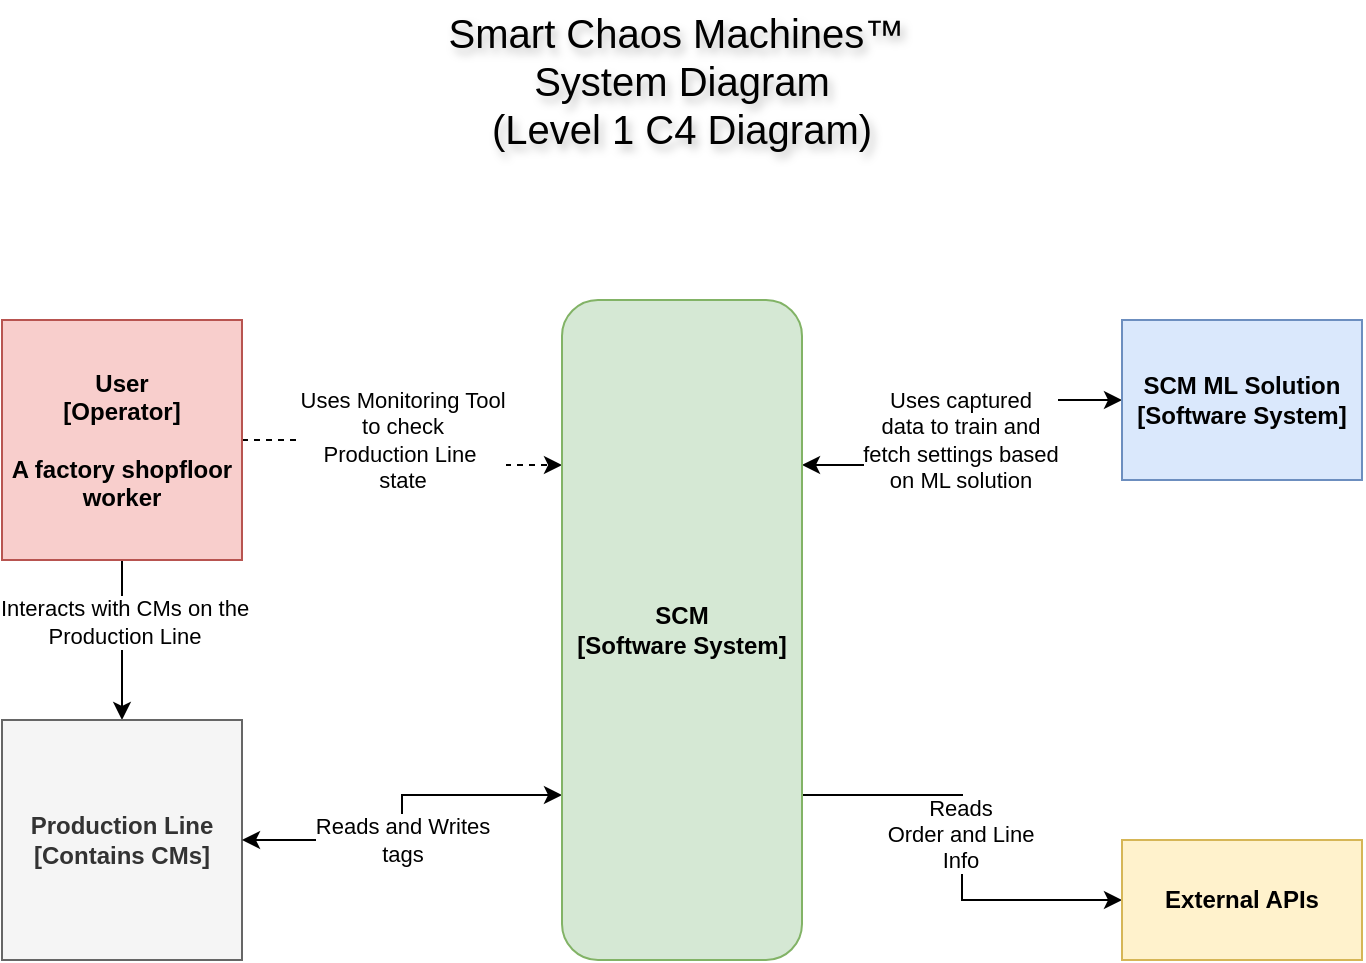 <mxfile version="28.0.7">
  <diagram name="Page-1" id="cWd7Vi0j8GFN_4mYh6tr">
    <mxGraphModel dx="1393" dy="930" grid="1" gridSize="10" guides="1" tooltips="1" connect="1" arrows="1" fold="1" page="1" pageScale="1" pageWidth="850" pageHeight="1100" math="0" shadow="0">
      <root>
        <mxCell id="0" />
        <mxCell id="1" parent="0" />
        <mxCell id="HP2z8tOIuhr0iAeGJz0d-1" value="Smart Chaos Machines™&amp;nbsp;&lt;div&gt;System Diagram&lt;/div&gt;&lt;div&gt;(Level 1 C4 Diagram)&lt;/div&gt;" style="text;html=1;align=center;verticalAlign=middle;whiteSpace=wrap;rounded=0;fontSize=20;textShadow=1;" vertex="1" parent="1">
          <mxGeometry x="280" y="40" width="280" height="80" as="geometry" />
        </mxCell>
        <mxCell id="HP2z8tOIuhr0iAeGJz0d-5" style="edgeStyle=orthogonalEdgeStyle;rounded=0;orthogonalLoop=1;jettySize=auto;html=1;entryX=0.5;entryY=0;entryDx=0;entryDy=0;" edge="1" parent="1" source="HP2z8tOIuhr0iAeGJz0d-2" target="HP2z8tOIuhr0iAeGJz0d-3">
          <mxGeometry relative="1" as="geometry" />
        </mxCell>
        <mxCell id="HP2z8tOIuhr0iAeGJz0d-6" value="Interacts with CMs on the&lt;div&gt;Production Line&lt;/div&gt;" style="edgeLabel;html=1;align=center;verticalAlign=middle;resizable=0;points=[];" vertex="1" connectable="0" parent="HP2z8tOIuhr0iAeGJz0d-5">
          <mxGeometry x="-0.219" y="1" relative="1" as="geometry">
            <mxPoint as="offset" />
          </mxGeometry>
        </mxCell>
        <mxCell id="HP2z8tOIuhr0iAeGJz0d-10" style="edgeStyle=orthogonalEdgeStyle;rounded=0;orthogonalLoop=1;jettySize=auto;html=1;entryX=0;entryY=0.25;entryDx=0;entryDy=0;dashed=1;" edge="1" parent="1" source="HP2z8tOIuhr0iAeGJz0d-2" target="HP2z8tOIuhr0iAeGJz0d-4">
          <mxGeometry relative="1" as="geometry" />
        </mxCell>
        <mxCell id="HP2z8tOIuhr0iAeGJz0d-11" value="Uses Monitoring Tool&lt;div&gt;to check&lt;/div&gt;&lt;div&gt;Production Line&amp;nbsp;&lt;/div&gt;&lt;div&gt;state&lt;/div&gt;" style="edgeLabel;html=1;align=center;verticalAlign=middle;resizable=0;points=[];" vertex="1" connectable="0" parent="HP2z8tOIuhr0iAeGJz0d-10">
          <mxGeometry x="-0.24" y="2" relative="1" as="geometry">
            <mxPoint x="14" y="2" as="offset" />
          </mxGeometry>
        </mxCell>
        <mxCell id="HP2z8tOIuhr0iAeGJz0d-2" value="User&lt;div&gt;[Operator]&lt;/div&gt;&lt;div&gt;&lt;br&gt;&lt;/div&gt;&lt;div&gt;A factory shopfloor worker&lt;/div&gt;" style="whiteSpace=wrap;html=1;aspect=fixed;fillColor=#f8cecc;strokeColor=#b85450;fontStyle=1" vertex="1" parent="1">
          <mxGeometry x="80" y="200" width="120" height="120" as="geometry" />
        </mxCell>
        <mxCell id="HP2z8tOIuhr0iAeGJz0d-3" value="Production Line&lt;div&gt;[Contains CMs]&lt;/div&gt;" style="whiteSpace=wrap;html=1;aspect=fixed;fillColor=#f5f5f5;fontColor=#333333;strokeColor=#666666;fontStyle=1" vertex="1" parent="1">
          <mxGeometry x="80" y="400" width="120" height="120" as="geometry" />
        </mxCell>
        <mxCell id="HP2z8tOIuhr0iAeGJz0d-7" style="edgeStyle=orthogonalEdgeStyle;rounded=0;orthogonalLoop=1;jettySize=auto;html=1;exitX=0;exitY=0.75;exitDx=0;exitDy=0;startArrow=classic;startFill=1;" edge="1" parent="1" source="HP2z8tOIuhr0iAeGJz0d-4" target="HP2z8tOIuhr0iAeGJz0d-3">
          <mxGeometry relative="1" as="geometry" />
        </mxCell>
        <mxCell id="HP2z8tOIuhr0iAeGJz0d-8" value="Reads and Writes&lt;div&gt;tags&lt;/div&gt;" style="edgeLabel;html=1;align=center;verticalAlign=middle;resizable=0;points=[];" vertex="1" connectable="0" parent="HP2z8tOIuhr0iAeGJz0d-7">
          <mxGeometry x="0.176" y="2" relative="1" as="geometry">
            <mxPoint x="5" y="-2" as="offset" />
          </mxGeometry>
        </mxCell>
        <mxCell id="HP2z8tOIuhr0iAeGJz0d-13" style="edgeStyle=orthogonalEdgeStyle;rounded=0;orthogonalLoop=1;jettySize=auto;html=1;exitX=1;exitY=0.75;exitDx=0;exitDy=0;entryX=0;entryY=0.5;entryDx=0;entryDy=0;" edge="1" parent="1" source="HP2z8tOIuhr0iAeGJz0d-4" target="HP2z8tOIuhr0iAeGJz0d-12">
          <mxGeometry relative="1" as="geometry" />
        </mxCell>
        <mxCell id="HP2z8tOIuhr0iAeGJz0d-14" value="Reads&lt;div&gt;Order and Line&lt;/div&gt;&lt;div&gt;Info&lt;/div&gt;" style="edgeLabel;html=1;align=center;verticalAlign=middle;resizable=0;points=[];" vertex="1" connectable="0" parent="HP2z8tOIuhr0iAeGJz0d-13">
          <mxGeometry x="-0.161" y="-1" relative="1" as="geometry">
            <mxPoint y="10" as="offset" />
          </mxGeometry>
        </mxCell>
        <mxCell id="HP2z8tOIuhr0iAeGJz0d-18" style="edgeStyle=orthogonalEdgeStyle;rounded=0;orthogonalLoop=1;jettySize=auto;html=1;exitX=1;exitY=0.25;exitDx=0;exitDy=0;entryX=0;entryY=0.5;entryDx=0;entryDy=0;startArrow=classic;startFill=1;" edge="1" parent="1" source="HP2z8tOIuhr0iAeGJz0d-4" target="HP2z8tOIuhr0iAeGJz0d-17">
          <mxGeometry relative="1" as="geometry" />
        </mxCell>
        <mxCell id="HP2z8tOIuhr0iAeGJz0d-20" value="Uses captured&lt;div&gt;data to train and&lt;/div&gt;&lt;div&gt;fetch settings based&lt;/div&gt;&lt;div&gt;on ML solution&lt;/div&gt;" style="edgeLabel;html=1;align=center;verticalAlign=middle;resizable=0;points=[];" vertex="1" connectable="0" parent="HP2z8tOIuhr0iAeGJz0d-18">
          <mxGeometry x="-0.035" y="1" relative="1" as="geometry">
            <mxPoint as="offset" />
          </mxGeometry>
        </mxCell>
        <mxCell id="HP2z8tOIuhr0iAeGJz0d-4" value="SCM&lt;div&gt;[Software System]&lt;/div&gt;" style="rounded=1;whiteSpace=wrap;html=1;fillColor=#d5e8d4;strokeColor=#82b366;fontStyle=1" vertex="1" parent="1">
          <mxGeometry x="360" y="190" width="120" height="330" as="geometry" />
        </mxCell>
        <mxCell id="HP2z8tOIuhr0iAeGJz0d-12" value="External APIs" style="rounded=0;whiteSpace=wrap;html=1;fillColor=#fff2cc;strokeColor=#d6b656;fontStyle=1" vertex="1" parent="1">
          <mxGeometry x="640" y="460" width="120" height="60" as="geometry" />
        </mxCell>
        <mxCell id="HP2z8tOIuhr0iAeGJz0d-17" value="SCM ML Solution&lt;div&gt;[Software System]&lt;/div&gt;" style="rounded=0;whiteSpace=wrap;html=1;fillColor=#dae8fc;strokeColor=#6c8ebf;fontStyle=1" vertex="1" parent="1">
          <mxGeometry x="640" y="200" width="120" height="80" as="geometry" />
        </mxCell>
      </root>
    </mxGraphModel>
  </diagram>
</mxfile>
